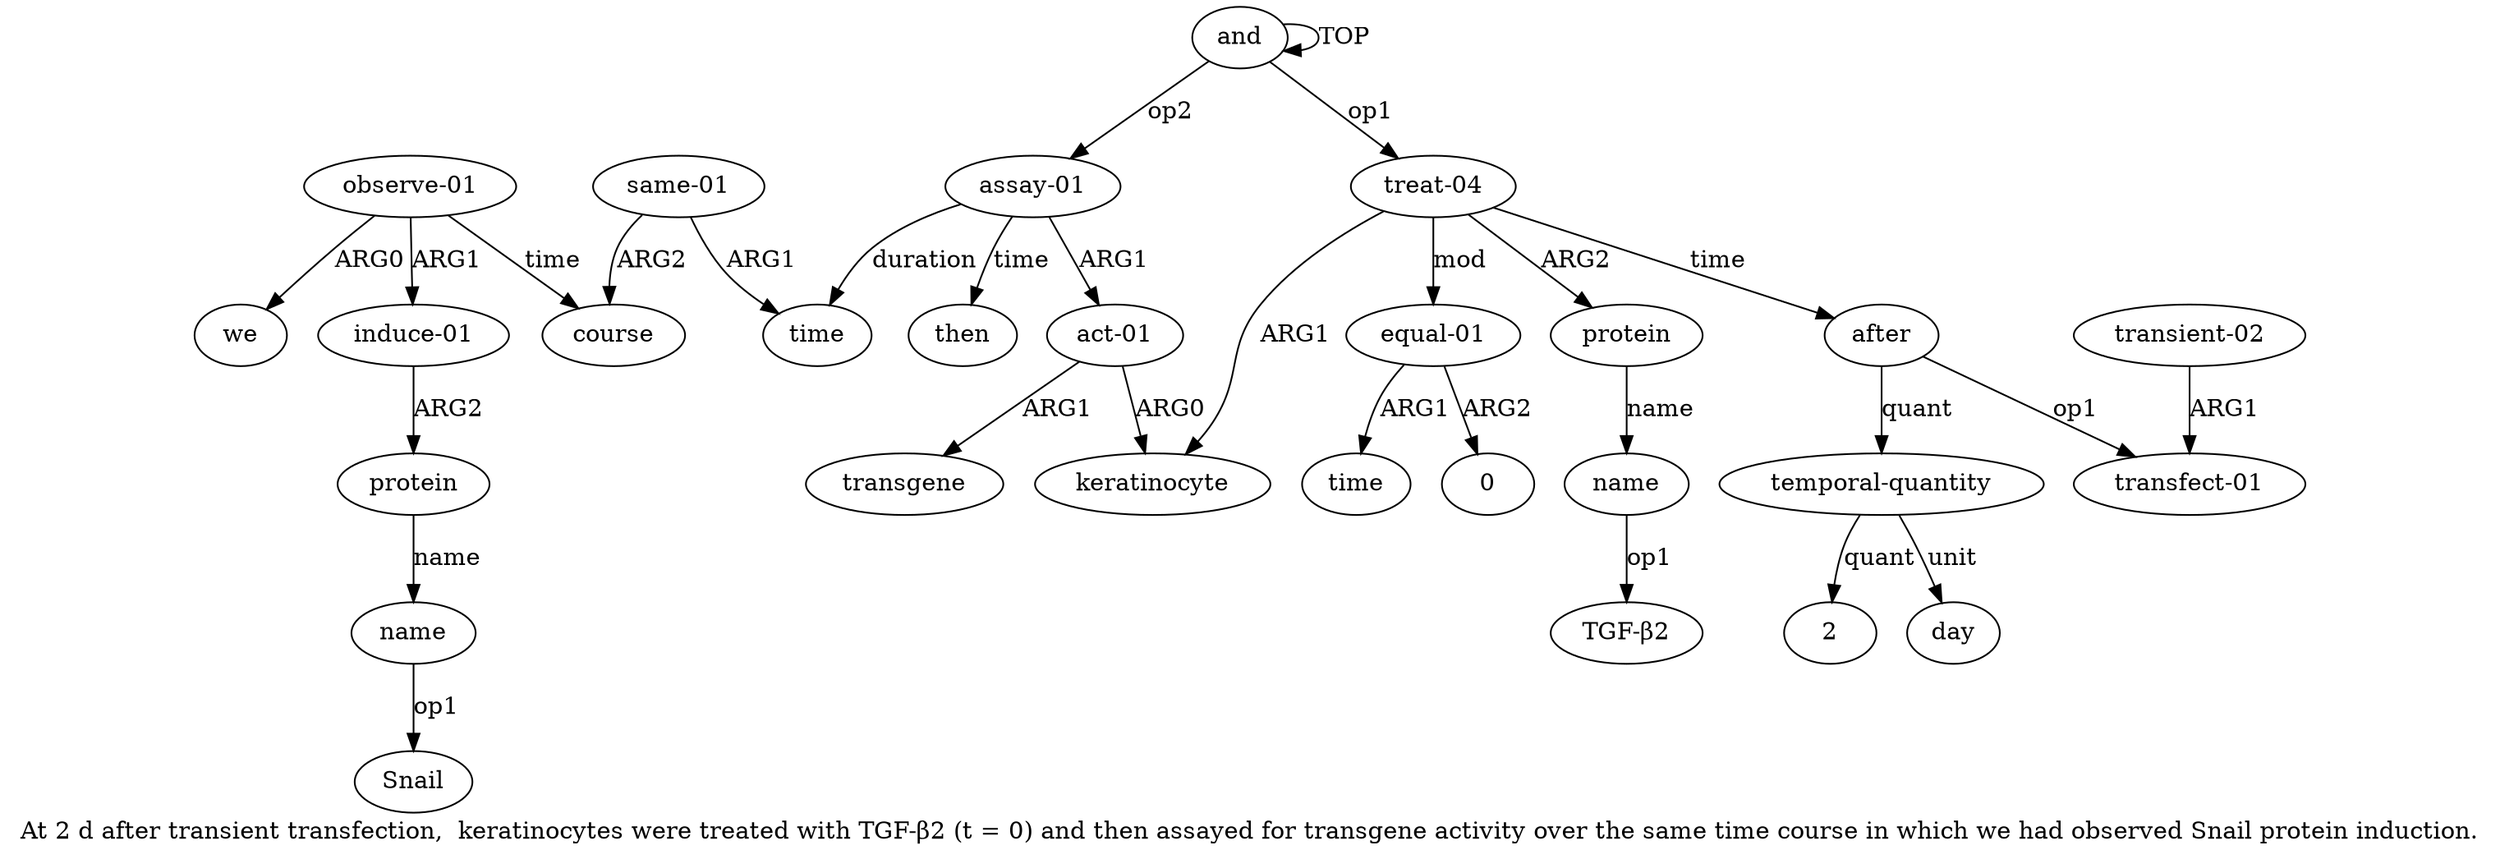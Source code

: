 digraph  {
	graph [label="At 2 d after transient transfection,  keratinocytes were treated with TGF-β2 (t = 0) and then assayed for transgene activity over \
the same time course in which we had observed Snail protein induction."];
	node [label="\N"];
	a20	 [color=black,
		gold_ind=20,
		gold_label=we,
		label=we,
		test_ind=20,
		test_label=we];
	a21	 [color=black,
		gold_ind=21,
		gold_label="induce-01",
		label="induce-01",
		test_ind=21,
		test_label="induce-01"];
	a22	 [color=black,
		gold_ind=22,
		gold_label=protein,
		label=protein,
		test_ind=22,
		test_label=protein];
	a21 -> a22 [key=0,
	color=black,
	gold_label=ARG2,
	label=ARG2,
	test_label=ARG2];
a23 [color=black,
	gold_ind=23,
	gold_label=name,
	label=name,
	test_ind=23,
	test_label=name];
a22 -> a23 [key=0,
color=black,
gold_label=name,
label=name,
test_label=name];
"a23 Snail" [color=black,
gold_ind=-1,
gold_label=Snail,
label=Snail,
test_ind=-1,
test_label=Snail];
a23 -> "a23 Snail" [key=0,
color=black,
gold_label=op1,
label=op1,
test_label=op1];
"a8 2" [color=black,
gold_ind=-1,
gold_label=2,
label=2,
test_ind=-1,
test_label=2];
"a4 TGF-β2" [color=black,
gold_ind=-1,
gold_label="TGF-β2",
label="TGF-β2",
test_ind=-1,
test_label="TGF-β2"];
a15 [color=black,
gold_ind=15,
gold_label=then,
label=then,
test_ind=15,
test_label=then];
a14 [color=black,
gold_ind=14,
gold_label=transgene,
label=transgene,
test_ind=14,
test_label=transgene];
a17 [color=black,
gold_ind=17,
gold_label="same-01",
label="same-01",
test_ind=17,
test_label="same-01"];
a16 [color=black,
gold_ind=16,
gold_label=time,
label=time,
test_ind=16,
test_label=time];
a17 -> a16 [key=0,
color=black,
gold_label=ARG1,
label=ARG1,
test_label=ARG1];
a18 [color=black,
gold_ind=18,
gold_label=course,
label=course,
test_ind=18,
test_label=course];
a17 -> a18 [key=0,
color=black,
gold_label=ARG2,
label=ARG2,
test_label=ARG2];
a11 [color=black,
gold_ind=11,
gold_label=time,
label=time,
test_ind=11,
test_label=time];
a10 [color=black,
gold_ind=10,
gold_label="equal-01",
label="equal-01",
test_ind=10,
test_label="equal-01"];
a10 -> a11 [key=0,
color=black,
gold_label=ARG1,
label=ARG1,
test_label=ARG1];
"a10 0" [color=black,
gold_ind=-1,
gold_label=0,
label=0,
test_ind=-1,
test_label=0];
a10 -> "a10 0" [key=0,
color=black,
gold_label=ARG2,
label=ARG2,
test_label=ARG2];
a13 [color=black,
gold_ind=13,
gold_label="act-01",
label="act-01",
test_ind=13,
test_label="act-01"];
a13 -> a14 [key=0,
color=black,
gold_label=ARG1,
label=ARG1,
test_label=ARG1];
a2 [color=black,
gold_ind=2,
gold_label=keratinocyte,
label=keratinocyte,
test_ind=2,
test_label=keratinocyte];
a13 -> a2 [key=0,
color=black,
gold_label=ARG0,
label=ARG0,
test_label=ARG0];
a12 [color=black,
gold_ind=12,
gold_label="assay-01",
label="assay-01",
test_ind=12,
test_label="assay-01"];
a12 -> a15 [key=0,
color=black,
gold_label=time,
label=time,
test_label=time];
a12 -> a16 [key=0,
color=black,
gold_label=duration,
label=duration,
test_label=duration];
a12 -> a13 [key=0,
color=black,
gold_label=ARG1,
label=ARG1,
test_label=ARG1];
a19 [color=black,
gold_ind=19,
gold_label="observe-01",
label="observe-01",
test_ind=19,
test_label="observe-01"];
a19 -> a20 [key=0,
color=black,
gold_label=ARG0,
label=ARG0,
test_label=ARG0];
a19 -> a21 [key=0,
color=black,
gold_label=ARG1,
label=ARG1,
test_label=ARG1];
a19 -> a18 [key=0,
color=black,
gold_label=time,
label=time,
test_label=time];
a1 [color=black,
gold_ind=1,
gold_label="treat-04",
label="treat-04",
test_ind=1,
test_label="treat-04"];
a1 -> a10 [key=0,
color=black,
gold_label=mod,
label=mod,
test_label=mod];
a3 [color=black,
gold_ind=3,
gold_label=protein,
label=protein,
test_ind=3,
test_label=protein];
a1 -> a3 [key=0,
color=black,
gold_label=ARG2,
label=ARG2,
test_label=ARG2];
a1 -> a2 [key=0,
color=black,
gold_label=ARG1,
label=ARG1,
test_label=ARG1];
a5 [color=black,
gold_ind=5,
gold_label=after,
label=after,
test_ind=5,
test_label=after];
a1 -> a5 [key=0,
color=black,
gold_label=time,
label=time,
test_label=time];
a0 [color=black,
gold_ind=0,
gold_label=and,
label=and,
test_ind=0,
test_label=and];
a0 -> a12 [key=0,
color=black,
gold_label=op2,
label=op2,
test_label=op2];
a0 -> a1 [key=0,
color=black,
gold_label=op1,
label=op1,
test_label=op1];
a0 -> a0 [key=0,
color=black,
gold_label=TOP,
label=TOP,
test_label=TOP];
a4 [color=black,
gold_ind=4,
gold_label=name,
label=name,
test_ind=4,
test_label=name];
a3 -> a4 [key=0,
color=black,
gold_label=name,
label=name,
test_label=name];
a6 [color=black,
gold_ind=6,
gold_label="transfect-01",
label="transfect-01",
test_ind=6,
test_label="transfect-01"];
a5 -> a6 [key=0,
color=black,
gold_label=op1,
label=op1,
test_label=op1];
a8 [color=black,
gold_ind=8,
gold_label="temporal-quantity",
label="temporal-quantity",
test_ind=8,
test_label="temporal-quantity"];
a5 -> a8 [key=0,
color=black,
gold_label=quant,
label=quant,
test_label=quant];
a4 -> "a4 TGF-β2" [key=0,
color=black,
gold_label=op1,
label=op1,
test_label=op1];
a7 [color=black,
gold_ind=7,
gold_label="transient-02",
label="transient-02",
test_ind=7,
test_label="transient-02"];
a7 -> a6 [key=0,
color=black,
gold_label=ARG1,
label=ARG1,
test_label=ARG1];
a9 [color=black,
gold_ind=9,
gold_label=day,
label=day,
test_ind=9,
test_label=day];
a8 -> "a8 2" [key=0,
color=black,
gold_label=quant,
label=quant,
test_label=quant];
a8 -> a9 [key=0,
color=black,
gold_label=unit,
label=unit,
test_label=unit];
}
